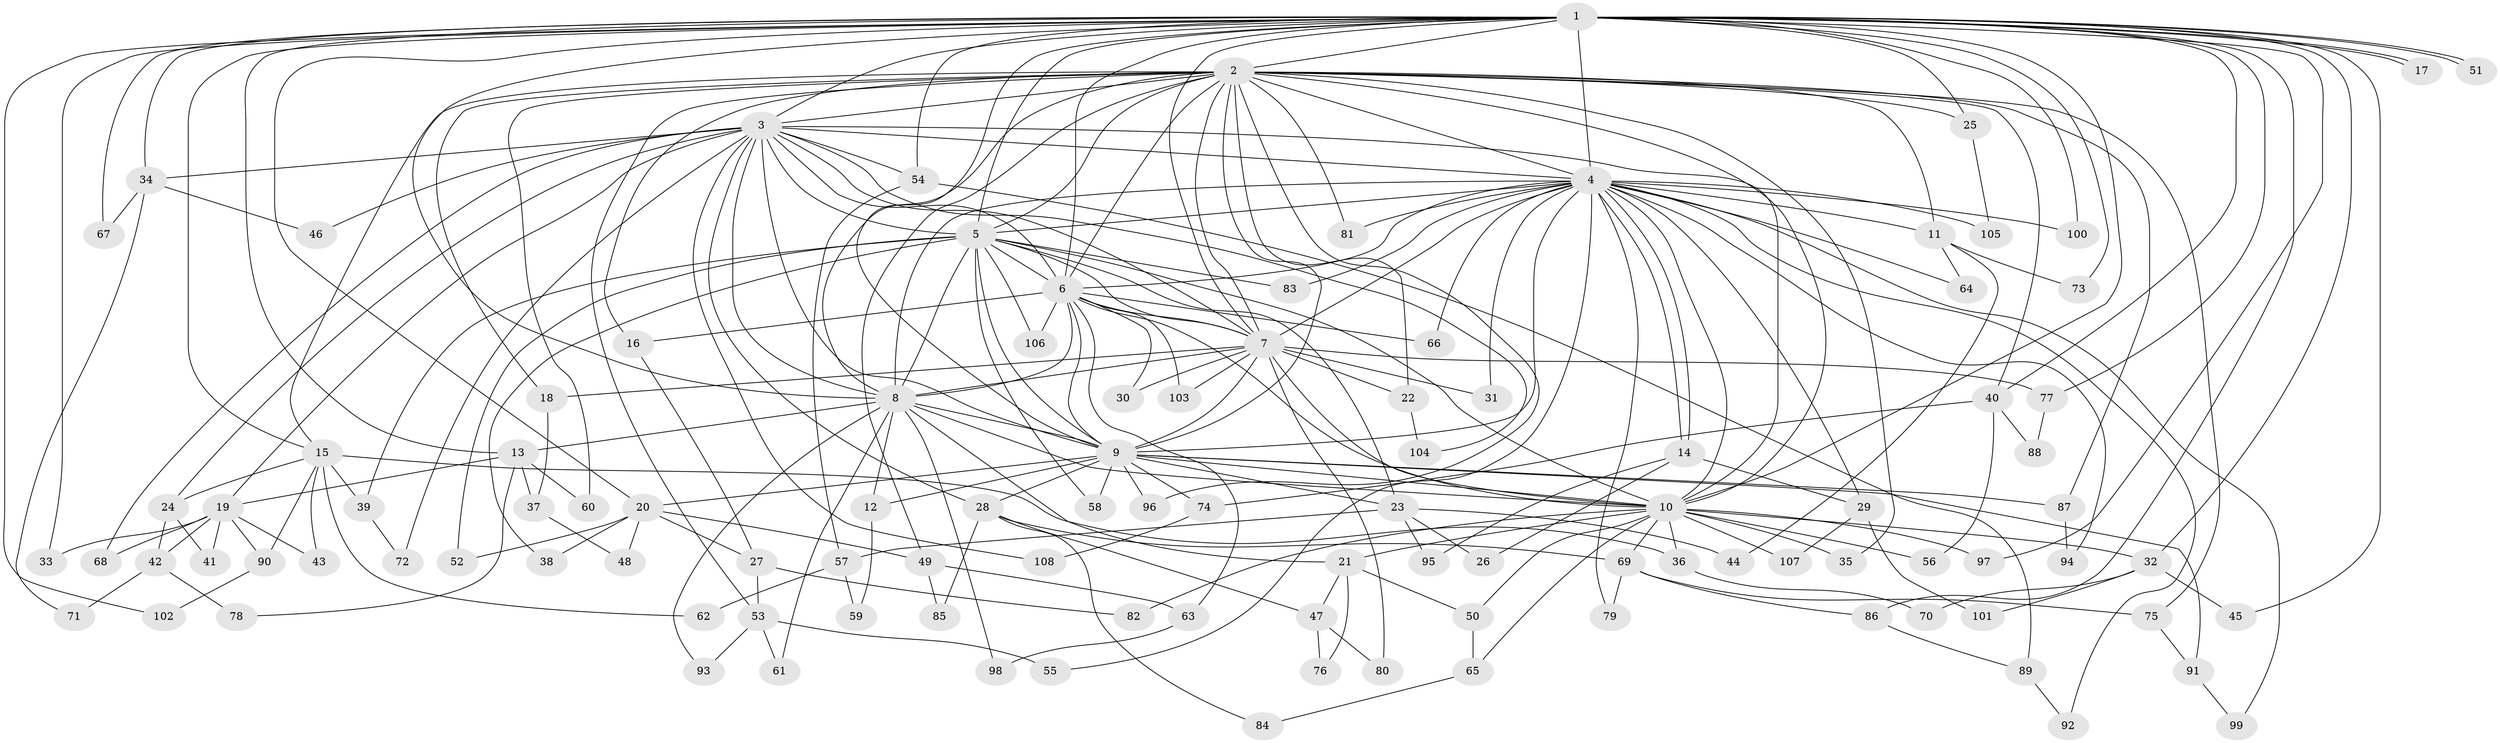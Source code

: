 // Generated by graph-tools (version 1.1) at 2025/49/03/09/25 03:49:37]
// undirected, 108 vertices, 241 edges
graph export_dot {
graph [start="1"]
  node [color=gray90,style=filled];
  1;
  2;
  3;
  4;
  5;
  6;
  7;
  8;
  9;
  10;
  11;
  12;
  13;
  14;
  15;
  16;
  17;
  18;
  19;
  20;
  21;
  22;
  23;
  24;
  25;
  26;
  27;
  28;
  29;
  30;
  31;
  32;
  33;
  34;
  35;
  36;
  37;
  38;
  39;
  40;
  41;
  42;
  43;
  44;
  45;
  46;
  47;
  48;
  49;
  50;
  51;
  52;
  53;
  54;
  55;
  56;
  57;
  58;
  59;
  60;
  61;
  62;
  63;
  64;
  65;
  66;
  67;
  68;
  69;
  70;
  71;
  72;
  73;
  74;
  75;
  76;
  77;
  78;
  79;
  80;
  81;
  82;
  83;
  84;
  85;
  86;
  87;
  88;
  89;
  90;
  91;
  92;
  93;
  94;
  95;
  96;
  97;
  98;
  99;
  100;
  101;
  102;
  103;
  104;
  105;
  106;
  107;
  108;
  1 -- 2;
  1 -- 3;
  1 -- 4;
  1 -- 5;
  1 -- 6;
  1 -- 7;
  1 -- 8;
  1 -- 9;
  1 -- 10;
  1 -- 13;
  1 -- 15;
  1 -- 17;
  1 -- 17;
  1 -- 20;
  1 -- 25;
  1 -- 32;
  1 -- 33;
  1 -- 34;
  1 -- 40;
  1 -- 45;
  1 -- 51;
  1 -- 51;
  1 -- 54;
  1 -- 67;
  1 -- 73;
  1 -- 77;
  1 -- 86;
  1 -- 97;
  1 -- 100;
  1 -- 102;
  2 -- 3;
  2 -- 4;
  2 -- 5;
  2 -- 6;
  2 -- 7;
  2 -- 8;
  2 -- 9;
  2 -- 10;
  2 -- 11;
  2 -- 15;
  2 -- 16;
  2 -- 18;
  2 -- 22;
  2 -- 25;
  2 -- 35;
  2 -- 40;
  2 -- 49;
  2 -- 53;
  2 -- 60;
  2 -- 75;
  2 -- 81;
  2 -- 87;
  2 -- 96;
  3 -- 4;
  3 -- 5;
  3 -- 6;
  3 -- 7;
  3 -- 8;
  3 -- 9;
  3 -- 10;
  3 -- 19;
  3 -- 24;
  3 -- 28;
  3 -- 34;
  3 -- 46;
  3 -- 54;
  3 -- 68;
  3 -- 72;
  3 -- 104;
  3 -- 108;
  4 -- 5;
  4 -- 6;
  4 -- 7;
  4 -- 8;
  4 -- 9;
  4 -- 10;
  4 -- 11;
  4 -- 14;
  4 -- 14;
  4 -- 29;
  4 -- 31;
  4 -- 55;
  4 -- 64;
  4 -- 66;
  4 -- 79;
  4 -- 81;
  4 -- 83;
  4 -- 92;
  4 -- 94;
  4 -- 99;
  4 -- 100;
  4 -- 105;
  5 -- 6;
  5 -- 7;
  5 -- 8;
  5 -- 9;
  5 -- 10;
  5 -- 23;
  5 -- 38;
  5 -- 39;
  5 -- 52;
  5 -- 58;
  5 -- 83;
  5 -- 106;
  6 -- 7;
  6 -- 8;
  6 -- 9;
  6 -- 10;
  6 -- 16;
  6 -- 30;
  6 -- 63;
  6 -- 66;
  6 -- 103;
  6 -- 106;
  7 -- 8;
  7 -- 9;
  7 -- 10;
  7 -- 18;
  7 -- 22;
  7 -- 30;
  7 -- 31;
  7 -- 77;
  7 -- 80;
  7 -- 103;
  8 -- 9;
  8 -- 10;
  8 -- 12;
  8 -- 13;
  8 -- 21;
  8 -- 61;
  8 -- 93;
  8 -- 98;
  9 -- 10;
  9 -- 12;
  9 -- 20;
  9 -- 23;
  9 -- 28;
  9 -- 58;
  9 -- 74;
  9 -- 87;
  9 -- 91;
  9 -- 96;
  10 -- 21;
  10 -- 32;
  10 -- 35;
  10 -- 36;
  10 -- 50;
  10 -- 56;
  10 -- 65;
  10 -- 69;
  10 -- 82;
  10 -- 97;
  10 -- 107;
  11 -- 44;
  11 -- 64;
  11 -- 73;
  12 -- 59;
  13 -- 19;
  13 -- 37;
  13 -- 60;
  13 -- 78;
  14 -- 26;
  14 -- 29;
  14 -- 95;
  15 -- 24;
  15 -- 36;
  15 -- 39;
  15 -- 43;
  15 -- 62;
  15 -- 90;
  16 -- 27;
  18 -- 37;
  19 -- 33;
  19 -- 41;
  19 -- 42;
  19 -- 43;
  19 -- 68;
  19 -- 90;
  20 -- 27;
  20 -- 38;
  20 -- 48;
  20 -- 49;
  20 -- 52;
  21 -- 47;
  21 -- 50;
  21 -- 76;
  22 -- 104;
  23 -- 26;
  23 -- 44;
  23 -- 57;
  23 -- 95;
  24 -- 41;
  24 -- 42;
  25 -- 105;
  27 -- 53;
  27 -- 82;
  28 -- 47;
  28 -- 69;
  28 -- 84;
  28 -- 85;
  29 -- 101;
  29 -- 107;
  32 -- 45;
  32 -- 70;
  32 -- 101;
  34 -- 46;
  34 -- 67;
  34 -- 71;
  36 -- 70;
  37 -- 48;
  39 -- 72;
  40 -- 56;
  40 -- 74;
  40 -- 88;
  42 -- 71;
  42 -- 78;
  47 -- 76;
  47 -- 80;
  49 -- 63;
  49 -- 85;
  50 -- 65;
  53 -- 55;
  53 -- 61;
  53 -- 93;
  54 -- 57;
  54 -- 89;
  57 -- 59;
  57 -- 62;
  63 -- 98;
  65 -- 84;
  69 -- 75;
  69 -- 79;
  69 -- 86;
  74 -- 108;
  75 -- 91;
  77 -- 88;
  86 -- 89;
  87 -- 94;
  89 -- 92;
  90 -- 102;
  91 -- 99;
}
